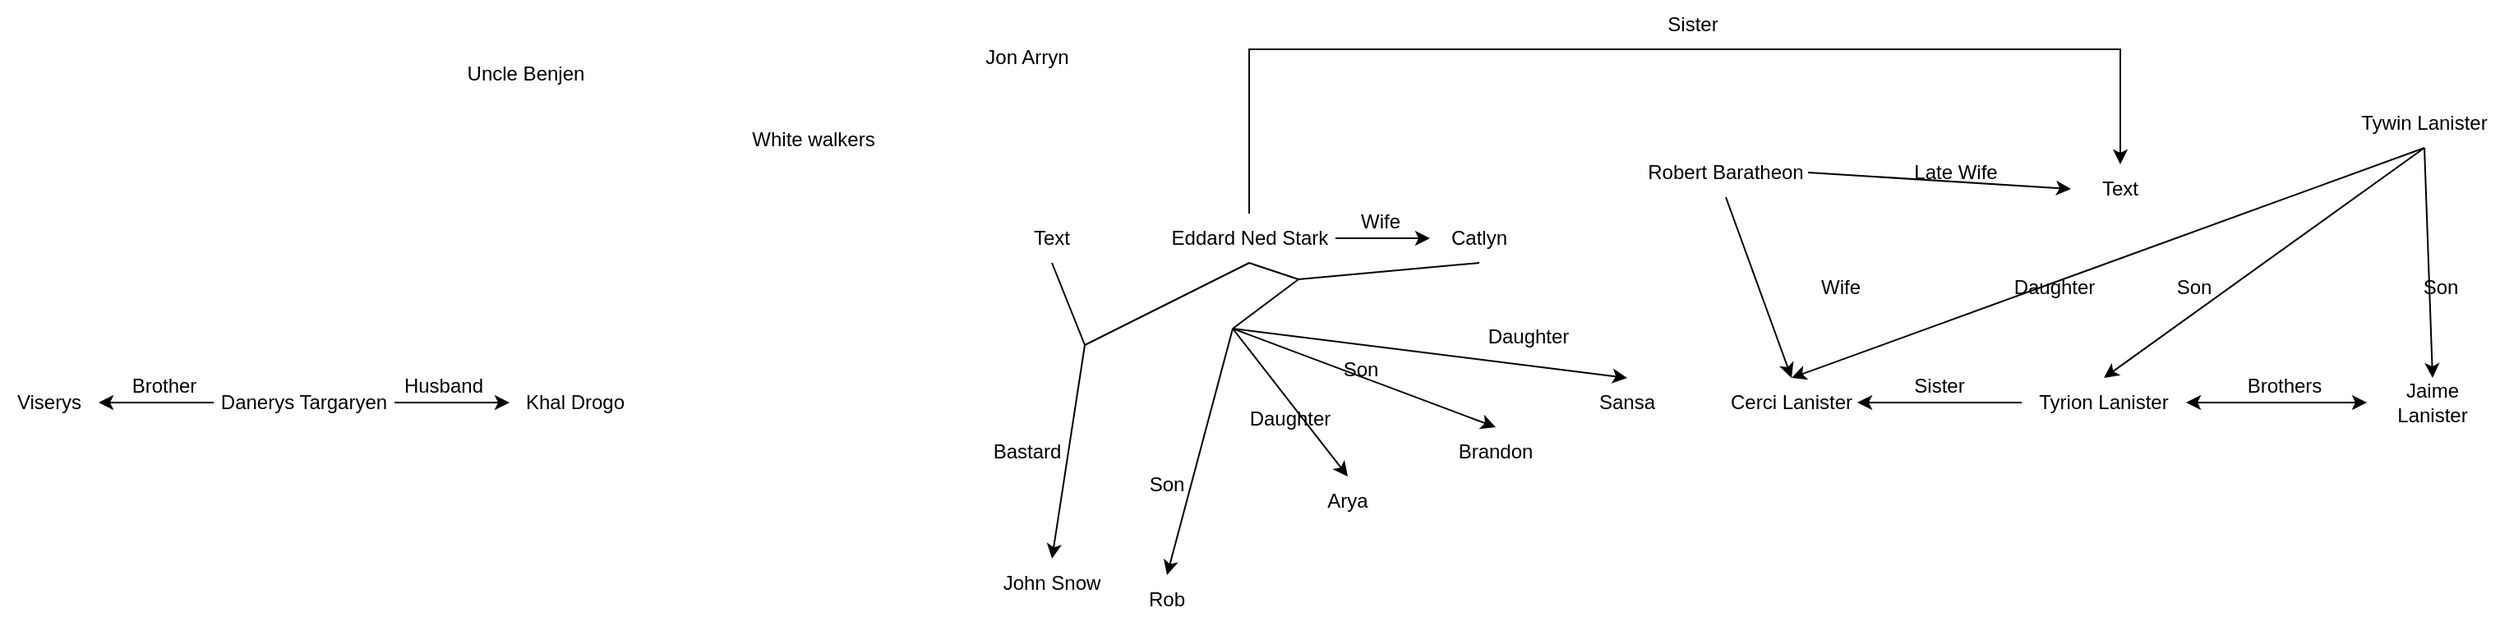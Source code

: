 <mxfile version="26.0.1">
  <diagram name="GOT" id="pR2eeyKzK9ETTxBEcOoW">
    <mxGraphModel dx="1805" dy="482" grid="1" gridSize="10" guides="1" tooltips="1" connect="1" arrows="1" fold="1" page="1" pageScale="1" pageWidth="850" pageHeight="1100" math="0" shadow="0">
      <root>
        <mxCell id="0" />
        <mxCell id="1" parent="0" />
        <mxCell id="9FuHlnZR6Ji06o75JvR_-1" value="Eddard Ned Stark" style="text;html=1;align=center;verticalAlign=middle;whiteSpace=wrap;rounded=0;" parent="1" vertex="1">
          <mxGeometry x="347.5" y="220" width="105" height="30" as="geometry" />
        </mxCell>
        <mxCell id="9FuHlnZR6Ji06o75JvR_-2" value="White walkers" style="text;html=1;align=center;verticalAlign=middle;whiteSpace=wrap;rounded=0;" parent="1" vertex="1">
          <mxGeometry x="90" y="160" width="90" height="30" as="geometry" />
        </mxCell>
        <mxCell id="9FuHlnZR6Ji06o75JvR_-3" value="Robert Baratheon" style="text;html=1;align=center;verticalAlign=middle;whiteSpace=wrap;rounded=0;" parent="1" vertex="1">
          <mxGeometry x="640" y="180" width="100" height="30" as="geometry" />
        </mxCell>
        <mxCell id="9FuHlnZR6Ji06o75JvR_-4" value="Brandon" style="text;html=1;align=center;verticalAlign=middle;whiteSpace=wrap;rounded=0;" parent="1" vertex="1">
          <mxGeometry x="520" y="350" width="60" height="30" as="geometry" />
        </mxCell>
        <mxCell id="9FuHlnZR6Ji06o75JvR_-5" value="" style="endArrow=classic;html=1;rounded=0;entryX=0.5;entryY=0;entryDx=0;entryDy=0;" parent="1" target="9FuHlnZR6Ji06o75JvR_-4" edge="1">
          <mxGeometry width="50" height="50" relative="1" as="geometry">
            <mxPoint x="390" y="290" as="sourcePoint" />
            <mxPoint x="350" y="390" as="targetPoint" />
          </mxGeometry>
        </mxCell>
        <mxCell id="9FuHlnZR6Ji06o75JvR_-6" value="Son" style="text;html=1;align=center;verticalAlign=middle;whiteSpace=wrap;rounded=0;" parent="1" vertex="1">
          <mxGeometry x="452.5" y="300" width="30" height="30" as="geometry" />
        </mxCell>
        <mxCell id="9FuHlnZR6Ji06o75JvR_-7" value="Jon Arryn" style="text;html=1;align=center;verticalAlign=middle;whiteSpace=wrap;rounded=0;" parent="1" vertex="1">
          <mxGeometry x="235" y="110" width="60" height="30" as="geometry" />
        </mxCell>
        <mxCell id="9FuHlnZR6Ji06o75JvR_-8" value="Tyrion Lanister" style="text;html=1;align=center;verticalAlign=middle;whiteSpace=wrap;rounded=0;" parent="1" vertex="1">
          <mxGeometry x="870" y="320" width="100" height="30" as="geometry" />
        </mxCell>
        <mxCell id="9FuHlnZR6Ji06o75JvR_-9" value="Arya" style="text;html=1;align=center;verticalAlign=middle;whiteSpace=wrap;rounded=0;" parent="1" vertex="1">
          <mxGeometry x="430" y="380" width="60" height="30" as="geometry" />
        </mxCell>
        <mxCell id="9FuHlnZR6Ji06o75JvR_-10" value="Sansa" style="text;html=1;align=center;verticalAlign=middle;whiteSpace=wrap;rounded=0;" parent="1" vertex="1">
          <mxGeometry x="600" y="320" width="60" height="30" as="geometry" />
        </mxCell>
        <mxCell id="ZzELLcTyzoCebzg7dcx8-1" value="Rob" style="text;html=1;align=center;verticalAlign=middle;whiteSpace=wrap;rounded=0;" parent="1" vertex="1">
          <mxGeometry x="320" y="440" width="60" height="30" as="geometry" />
        </mxCell>
        <mxCell id="ZzELLcTyzoCebzg7dcx8-2" value="Jaime Lanister" style="text;html=1;align=center;verticalAlign=middle;whiteSpace=wrap;rounded=0;" parent="1" vertex="1">
          <mxGeometry x="1080" y="320" width="80" height="30" as="geometry" />
        </mxCell>
        <mxCell id="ZzELLcTyzoCebzg7dcx8-4" value="" style="endArrow=classic;startArrow=classic;html=1;rounded=0;entryX=0;entryY=0.5;entryDx=0;entryDy=0;exitX=1;exitY=0.5;exitDx=0;exitDy=0;" parent="1" source="9FuHlnZR6Ji06o75JvR_-8" target="ZzELLcTyzoCebzg7dcx8-2" edge="1">
          <mxGeometry width="50" height="50" relative="1" as="geometry">
            <mxPoint x="960" y="470" as="sourcePoint" />
            <mxPoint x="1010" y="420" as="targetPoint" />
          </mxGeometry>
        </mxCell>
        <mxCell id="ZzELLcTyzoCebzg7dcx8-5" value="Brothers" style="text;html=1;align=center;verticalAlign=middle;whiteSpace=wrap;rounded=0;" parent="1" vertex="1">
          <mxGeometry x="1000" y="310" width="60" height="30" as="geometry" />
        </mxCell>
        <mxCell id="ZzELLcTyzoCebzg7dcx8-6" value="Danerys Targaryen" style="text;html=1;align=center;verticalAlign=middle;whiteSpace=wrap;rounded=0;" parent="1" vertex="1">
          <mxGeometry x="-230" y="320" width="110" height="30" as="geometry" />
        </mxCell>
        <mxCell id="ZzELLcTyzoCebzg7dcx8-7" value="Viserys" style="text;html=1;align=center;verticalAlign=middle;whiteSpace=wrap;rounded=0;" parent="1" vertex="1">
          <mxGeometry x="-360" y="320" width="60" height="30" as="geometry" />
        </mxCell>
        <mxCell id="ZzELLcTyzoCebzg7dcx8-8" value="" style="endArrow=classic;html=1;rounded=0;exitX=0;exitY=0.5;exitDx=0;exitDy=0;entryX=1;entryY=0.5;entryDx=0;entryDy=0;" parent="1" source="ZzELLcTyzoCebzg7dcx8-6" target="ZzELLcTyzoCebzg7dcx8-7" edge="1">
          <mxGeometry width="50" height="50" relative="1" as="geometry">
            <mxPoint x="-300" y="450" as="sourcePoint" />
            <mxPoint x="-250" y="400" as="targetPoint" />
          </mxGeometry>
        </mxCell>
        <mxCell id="ZzELLcTyzoCebzg7dcx8-9" value="Brother" style="text;html=1;align=center;verticalAlign=middle;whiteSpace=wrap;rounded=0;" parent="1" vertex="1">
          <mxGeometry x="-290" y="310" width="60" height="30" as="geometry" />
        </mxCell>
        <mxCell id="ZzELLcTyzoCebzg7dcx8-10" value="Khal Drogo" style="text;html=1;align=center;verticalAlign=middle;whiteSpace=wrap;rounded=0;" parent="1" vertex="1">
          <mxGeometry x="-50" y="320" width="80" height="30" as="geometry" />
        </mxCell>
        <mxCell id="ZzELLcTyzoCebzg7dcx8-11" value="Uncle Benjen" style="text;html=1;align=center;verticalAlign=middle;whiteSpace=wrap;rounded=0;" parent="1" vertex="1">
          <mxGeometry x="-80" y="120" width="80" height="30" as="geometry" />
        </mxCell>
        <mxCell id="ZzELLcTyzoCebzg7dcx8-12" value="John Snow" style="text;html=1;align=center;verticalAlign=middle;whiteSpace=wrap;rounded=0;" parent="1" vertex="1">
          <mxGeometry x="240" y="430" width="80" height="30" as="geometry" />
        </mxCell>
        <mxCell id="ZzELLcTyzoCebzg7dcx8-13" value="" style="endArrow=classic;html=1;rounded=0;entryX=0.5;entryY=0;entryDx=0;entryDy=0;" parent="1" target="ZzELLcTyzoCebzg7dcx8-12" edge="1">
          <mxGeometry width="50" height="50" relative="1" as="geometry">
            <mxPoint x="300" y="300" as="sourcePoint" />
            <mxPoint x="590" y="390" as="targetPoint" />
          </mxGeometry>
        </mxCell>
        <mxCell id="ZzELLcTyzoCebzg7dcx8-14" value="Bastard" style="text;html=1;align=center;verticalAlign=middle;whiteSpace=wrap;rounded=0;" parent="1" vertex="1">
          <mxGeometry x="240" y="355" width="50" height="20" as="geometry" />
        </mxCell>
        <mxCell id="JfDS0XV-jK8k9hIpYNcH-1" value="Text" style="text;html=1;align=center;verticalAlign=middle;whiteSpace=wrap;rounded=0;" vertex="1" parent="1">
          <mxGeometry x="900" y="190" width="60" height="30" as="geometry" />
        </mxCell>
        <mxCell id="JfDS0XV-jK8k9hIpYNcH-2" value="" style="endArrow=classic;html=1;rounded=0;exitX=1;exitY=0.5;exitDx=0;exitDy=0;entryX=0;entryY=0.5;entryDx=0;entryDy=0;" edge="1" parent="1" source="9FuHlnZR6Ji06o75JvR_-3" target="JfDS0XV-jK8k9hIpYNcH-1">
          <mxGeometry width="50" height="50" relative="1" as="geometry">
            <mxPoint x="780" y="300" as="sourcePoint" />
            <mxPoint x="830" y="250" as="targetPoint" />
          </mxGeometry>
        </mxCell>
        <mxCell id="JfDS0XV-jK8k9hIpYNcH-3" value="Late Wife" style="text;html=1;align=center;verticalAlign=middle;whiteSpace=wrap;rounded=0;" vertex="1" parent="1">
          <mxGeometry x="800" y="180" width="60" height="30" as="geometry" />
        </mxCell>
        <mxCell id="JfDS0XV-jK8k9hIpYNcH-4" value="" style="endArrow=classic;html=1;rounded=0;exitX=0.5;exitY=0;exitDx=0;exitDy=0;entryX=0.5;entryY=0;entryDx=0;entryDy=0;" edge="1" parent="1" source="9FuHlnZR6Ji06o75JvR_-1" target="JfDS0XV-jK8k9hIpYNcH-1">
          <mxGeometry width="50" height="50" relative="1" as="geometry">
            <mxPoint x="700" y="440" as="sourcePoint" />
            <mxPoint x="750" y="390" as="targetPoint" />
            <Array as="points">
              <mxPoint x="400" y="120" />
              <mxPoint x="930" y="120" />
            </Array>
          </mxGeometry>
        </mxCell>
        <mxCell id="JfDS0XV-jK8k9hIpYNcH-5" value="Sister" style="text;html=1;align=center;verticalAlign=middle;whiteSpace=wrap;rounded=0;" vertex="1" parent="1">
          <mxGeometry x="640" y="90" width="60" height="30" as="geometry" />
        </mxCell>
        <mxCell id="JfDS0XV-jK8k9hIpYNcH-6" value="" style="endArrow=classic;html=1;rounded=0;entryX=0.5;entryY=0;entryDx=0;entryDy=0;" edge="1" parent="1" target="9FuHlnZR6Ji06o75JvR_-10">
          <mxGeometry width="50" height="50" relative="1" as="geometry">
            <mxPoint x="390" y="290" as="sourcePoint" />
            <mxPoint x="520" y="380" as="targetPoint" />
          </mxGeometry>
        </mxCell>
        <mxCell id="JfDS0XV-jK8k9hIpYNcH-7" value="" style="endArrow=classic;html=1;rounded=0;entryX=0.5;entryY=0;entryDx=0;entryDy=0;" edge="1" parent="1" target="9FuHlnZR6Ji06o75JvR_-9">
          <mxGeometry width="50" height="50" relative="1" as="geometry">
            <mxPoint x="390" y="290" as="sourcePoint" />
            <mxPoint x="360" y="400" as="targetPoint" />
          </mxGeometry>
        </mxCell>
        <mxCell id="JfDS0XV-jK8k9hIpYNcH-8" value="" style="endArrow=classic;html=1;rounded=0;entryX=0.5;entryY=0;entryDx=0;entryDy=0;" edge="1" parent="1" target="ZzELLcTyzoCebzg7dcx8-1">
          <mxGeometry width="50" height="50" relative="1" as="geometry">
            <mxPoint x="390" y="290" as="sourcePoint" />
            <mxPoint x="190" y="370" as="targetPoint" />
          </mxGeometry>
        </mxCell>
        <mxCell id="JfDS0XV-jK8k9hIpYNcH-9" value="" style="endArrow=classic;html=1;rounded=0;exitX=1;exitY=0.5;exitDx=0;exitDy=0;entryX=0;entryY=0.5;entryDx=0;entryDy=0;" edge="1" parent="1" source="ZzELLcTyzoCebzg7dcx8-6" target="ZzELLcTyzoCebzg7dcx8-10">
          <mxGeometry width="50" height="50" relative="1" as="geometry">
            <mxPoint x="-90" y="420" as="sourcePoint" />
            <mxPoint x="-40" y="370" as="targetPoint" />
          </mxGeometry>
        </mxCell>
        <mxCell id="JfDS0XV-jK8k9hIpYNcH-10" value="Husband" style="text;html=1;align=center;verticalAlign=middle;whiteSpace=wrap;rounded=0;" vertex="1" parent="1">
          <mxGeometry x="-120" y="310" width="60" height="30" as="geometry" />
        </mxCell>
        <mxCell id="JfDS0XV-jK8k9hIpYNcH-12" value="Son" style="text;html=1;align=center;verticalAlign=middle;whiteSpace=wrap;rounded=0;" vertex="1" parent="1">
          <mxGeometry x="335" y="370" width="30" height="30" as="geometry" />
        </mxCell>
        <mxCell id="JfDS0XV-jK8k9hIpYNcH-13" value="Daughter" style="text;html=1;align=center;verticalAlign=middle;whiteSpace=wrap;rounded=0;" vertex="1" parent="1">
          <mxGeometry x="540" y="280" width="60" height="30" as="geometry" />
        </mxCell>
        <mxCell id="JfDS0XV-jK8k9hIpYNcH-14" value="Daughter" style="text;html=1;align=center;verticalAlign=middle;whiteSpace=wrap;rounded=0;" vertex="1" parent="1">
          <mxGeometry x="395" y="330" width="60" height="30" as="geometry" />
        </mxCell>
        <mxCell id="JfDS0XV-jK8k9hIpYNcH-16" value="Catlyn" style="text;html=1;align=center;verticalAlign=middle;whiteSpace=wrap;rounded=0;" vertex="1" parent="1">
          <mxGeometry x="510" y="220" width="60" height="30" as="geometry" />
        </mxCell>
        <mxCell id="JfDS0XV-jK8k9hIpYNcH-17" value="Text" style="text;html=1;align=center;verticalAlign=middle;whiteSpace=wrap;rounded=0;" vertex="1" parent="1">
          <mxGeometry x="250" y="220" width="60" height="30" as="geometry" />
        </mxCell>
        <mxCell id="JfDS0XV-jK8k9hIpYNcH-18" value="" style="endArrow=classic;html=1;rounded=0;exitX=1;exitY=0.5;exitDx=0;exitDy=0;entryX=0;entryY=0.5;entryDx=0;entryDy=0;" edge="1" parent="1" source="9FuHlnZR6Ji06o75JvR_-1" target="JfDS0XV-jK8k9hIpYNcH-16">
          <mxGeometry width="50" height="50" relative="1" as="geometry">
            <mxPoint x="610" y="330" as="sourcePoint" />
            <mxPoint x="660" y="280" as="targetPoint" />
          </mxGeometry>
        </mxCell>
        <mxCell id="JfDS0XV-jK8k9hIpYNcH-19" value="Wife" style="text;html=1;align=center;verticalAlign=middle;whiteSpace=wrap;rounded=0;" vertex="1" parent="1">
          <mxGeometry x="450" y="210" width="60" height="30" as="geometry" />
        </mxCell>
        <mxCell id="JfDS0XV-jK8k9hIpYNcH-20" value="" style="endArrow=none;html=1;rounded=0;exitX=0.5;exitY=1;exitDx=0;exitDy=0;" edge="1" parent="1" source="JfDS0XV-jK8k9hIpYNcH-17">
          <mxGeometry width="50" height="50" relative="1" as="geometry">
            <mxPoint x="250" y="420" as="sourcePoint" />
            <mxPoint x="300" y="300" as="targetPoint" />
          </mxGeometry>
        </mxCell>
        <mxCell id="JfDS0XV-jK8k9hIpYNcH-21" value="" style="endArrow=none;html=1;rounded=0;entryX=0.5;entryY=1;entryDx=0;entryDy=0;" edge="1" parent="1" target="9FuHlnZR6Ji06o75JvR_-1">
          <mxGeometry width="50" height="50" relative="1" as="geometry">
            <mxPoint x="300" y="300" as="sourcePoint" />
            <mxPoint x="300" y="370" as="targetPoint" />
          </mxGeometry>
        </mxCell>
        <mxCell id="JfDS0XV-jK8k9hIpYNcH-22" value="" style="endArrow=none;html=1;rounded=0;" edge="1" parent="1">
          <mxGeometry width="50" height="50" relative="1" as="geometry">
            <mxPoint x="400" y="250" as="sourcePoint" />
            <mxPoint x="430" y="260" as="targetPoint" />
          </mxGeometry>
        </mxCell>
        <mxCell id="JfDS0XV-jK8k9hIpYNcH-23" value="" style="endArrow=none;html=1;rounded=0;exitX=0.5;exitY=1;exitDx=0;exitDy=0;" edge="1" parent="1" source="JfDS0XV-jK8k9hIpYNcH-16">
          <mxGeometry width="50" height="50" relative="1" as="geometry">
            <mxPoint x="530" y="500" as="sourcePoint" />
            <mxPoint x="430" y="260" as="targetPoint" />
          </mxGeometry>
        </mxCell>
        <mxCell id="JfDS0XV-jK8k9hIpYNcH-24" value="" style="endArrow=none;html=1;rounded=0;" edge="1" parent="1">
          <mxGeometry width="50" height="50" relative="1" as="geometry">
            <mxPoint x="430" y="260" as="sourcePoint" />
            <mxPoint x="390" y="290" as="targetPoint" />
          </mxGeometry>
        </mxCell>
        <mxCell id="JfDS0XV-jK8k9hIpYNcH-25" value="Cerci Lanister" style="text;html=1;align=center;verticalAlign=middle;whiteSpace=wrap;rounded=0;" vertex="1" parent="1">
          <mxGeometry x="690" y="320" width="80" height="30" as="geometry" />
        </mxCell>
        <mxCell id="JfDS0XV-jK8k9hIpYNcH-26" value="" style="endArrow=classic;html=1;rounded=0;exitX=0;exitY=0.5;exitDx=0;exitDy=0;entryX=1;entryY=0.5;entryDx=0;entryDy=0;" edge="1" parent="1" source="9FuHlnZR6Ji06o75JvR_-8" target="JfDS0XV-jK8k9hIpYNcH-25">
          <mxGeometry width="50" height="50" relative="1" as="geometry">
            <mxPoint x="760" y="430" as="sourcePoint" />
            <mxPoint x="810" y="380" as="targetPoint" />
          </mxGeometry>
        </mxCell>
        <mxCell id="JfDS0XV-jK8k9hIpYNcH-27" value="Sister" style="text;html=1;align=center;verticalAlign=middle;whiteSpace=wrap;rounded=0;" vertex="1" parent="1">
          <mxGeometry x="790" y="310" width="60" height="30" as="geometry" />
        </mxCell>
        <mxCell id="JfDS0XV-jK8k9hIpYNcH-28" value="" style="endArrow=classic;html=1;rounded=0;exitX=0.5;exitY=1;exitDx=0;exitDy=0;entryX=0.5;entryY=0;entryDx=0;entryDy=0;" edge="1" parent="1" source="9FuHlnZR6Ji06o75JvR_-3" target="JfDS0XV-jK8k9hIpYNcH-25">
          <mxGeometry width="50" height="50" relative="1" as="geometry">
            <mxPoint x="690" y="440" as="sourcePoint" />
            <mxPoint x="740" y="390" as="targetPoint" />
          </mxGeometry>
        </mxCell>
        <mxCell id="JfDS0XV-jK8k9hIpYNcH-29" value="Wife" style="text;html=1;align=center;verticalAlign=middle;whiteSpace=wrap;rounded=0;" vertex="1" parent="1">
          <mxGeometry x="730" y="250" width="60" height="30" as="geometry" />
        </mxCell>
        <mxCell id="JfDS0XV-jK8k9hIpYNcH-30" value="Tywin Lanister" style="text;html=1;align=center;verticalAlign=middle;whiteSpace=wrap;rounded=0;" vertex="1" parent="1">
          <mxGeometry x="1070" y="150" width="90" height="30" as="geometry" />
        </mxCell>
        <mxCell id="JfDS0XV-jK8k9hIpYNcH-31" value="" style="endArrow=classic;html=1;rounded=0;exitX=0.5;exitY=1;exitDx=0;exitDy=0;entryX=0.5;entryY=0;entryDx=0;entryDy=0;" edge="1" parent="1" source="JfDS0XV-jK8k9hIpYNcH-30" target="JfDS0XV-jK8k9hIpYNcH-25">
          <mxGeometry width="50" height="50" relative="1" as="geometry">
            <mxPoint x="910" y="440" as="sourcePoint" />
            <mxPoint x="960" y="390" as="targetPoint" />
          </mxGeometry>
        </mxCell>
        <mxCell id="JfDS0XV-jK8k9hIpYNcH-32" value="" style="endArrow=classic;html=1;rounded=0;exitX=0.5;exitY=1;exitDx=0;exitDy=0;entryX=0.5;entryY=0;entryDx=0;entryDy=0;" edge="1" parent="1" source="JfDS0XV-jK8k9hIpYNcH-30" target="9FuHlnZR6Ji06o75JvR_-8">
          <mxGeometry width="50" height="50" relative="1" as="geometry">
            <mxPoint x="1040" y="480" as="sourcePoint" />
            <mxPoint x="1090" y="430" as="targetPoint" />
          </mxGeometry>
        </mxCell>
        <mxCell id="JfDS0XV-jK8k9hIpYNcH-33" value="" style="endArrow=classic;html=1;rounded=0;exitX=0.5;exitY=1;exitDx=0;exitDy=0;entryX=0.5;entryY=0;entryDx=0;entryDy=0;" edge="1" parent="1" source="JfDS0XV-jK8k9hIpYNcH-30" target="ZzELLcTyzoCebzg7dcx8-2">
          <mxGeometry width="50" height="50" relative="1" as="geometry">
            <mxPoint x="1150" y="470" as="sourcePoint" />
            <mxPoint x="1200" y="420" as="targetPoint" />
          </mxGeometry>
        </mxCell>
        <mxCell id="JfDS0XV-jK8k9hIpYNcH-34" value="Son" style="text;html=1;align=center;verticalAlign=middle;whiteSpace=wrap;rounded=0;" vertex="1" parent="1">
          <mxGeometry x="1110" y="250" width="30" height="30" as="geometry" />
        </mxCell>
        <mxCell id="JfDS0XV-jK8k9hIpYNcH-35" value="Son" style="text;html=1;align=center;verticalAlign=middle;whiteSpace=wrap;rounded=0;" vertex="1" parent="1">
          <mxGeometry x="960" y="250" width="30" height="30" as="geometry" />
        </mxCell>
        <mxCell id="JfDS0XV-jK8k9hIpYNcH-36" value="Daughter" style="text;html=1;align=center;verticalAlign=middle;whiteSpace=wrap;rounded=0;" vertex="1" parent="1">
          <mxGeometry x="860" y="250" width="60" height="30" as="geometry" />
        </mxCell>
      </root>
    </mxGraphModel>
  </diagram>
</mxfile>
